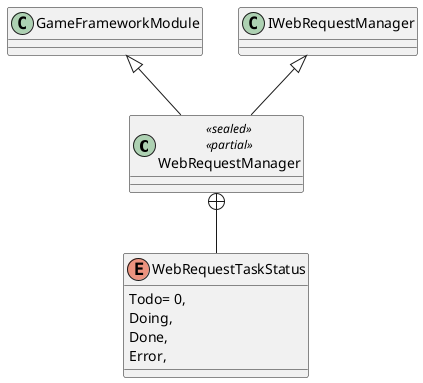 @startuml
class WebRequestManager <<sealed>> <<partial>> {
}
enum WebRequestTaskStatus {
    Todo= 0,
    Doing,
    Done,
    Error,
}
GameFrameworkModule <|-- WebRequestManager
IWebRequestManager <|-- WebRequestManager
WebRequestManager +-- WebRequestTaskStatus
@enduml
